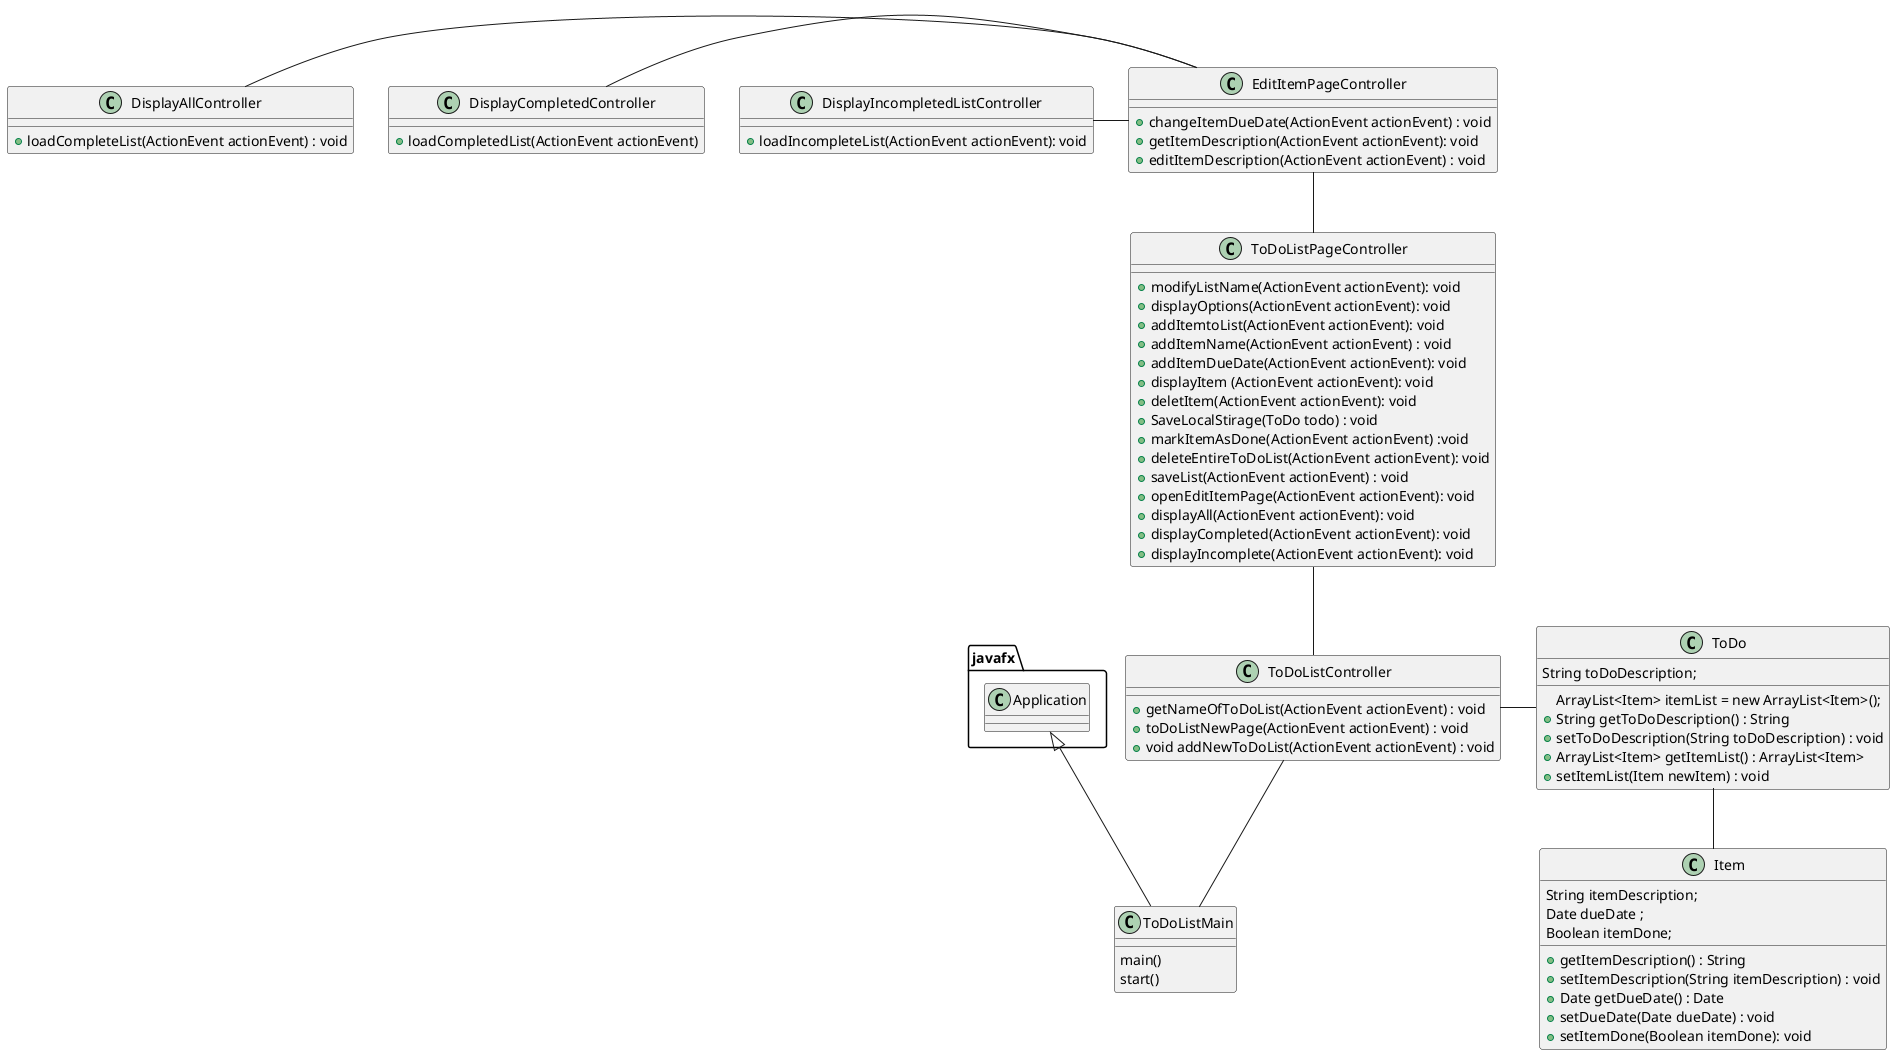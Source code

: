 @startuml
'https://plantuml.com/sequence-diagram

class ToDoListMain{
    main()
    start()
}

class EditItemPageController {

+changeItemDueDate(ActionEvent actionEvent) : void
+getItemDescription(ActionEvent actionEvent): void
+ editItemDescription(ActionEvent actionEvent) : void

}

class DisplayAllController {
+loadCompleteList(ActionEvent actionEvent) : void
}

class DisplayCompletedController {

+loadCompletedList(ActionEvent actionEvent)
}

class DisplayIncompletedListController {
+loadIncompleteList(ActionEvent actionEvent): void
}

class Item{
 String itemDescription;
 Date dueDate ;
 Boolean itemDone;

 + getItemDescription() : String
 + setItemDescription(String itemDescription) : void
 +Date getDueDate() : Date
 + setDueDate(Date dueDate) : void
 + setItemDone(Boolean itemDone): void

}

class ToDo {

    String toDoDescription;
    ArrayList<Item> itemList = new ArrayList<Item>();
    + String getToDoDescription() : String
    + setToDoDescription(String toDoDescription) : void
    + ArrayList<Item> getItemList() : ArrayList<Item>
    +  setItemList(Item newItem) : void

}

class ToDoListController {
+ getNameOfToDoList(ActionEvent actionEvent) : void
+ toDoListNewPage(ActionEvent actionEvent) : void
+  void addNewToDoList(ActionEvent actionEvent) : void
}

class ToDoListPageController {
+ modifyListName(ActionEvent actionEvent): void
+ displayOptions(ActionEvent actionEvent): void
+ addItemtoList(ActionEvent actionEvent): void
+ addItemName(ActionEvent actionEvent) : void
+ addItemDueDate(ActionEvent actionEvent): void
+ displayItem (ActionEvent actionEvent): void
+  deletItem(ActionEvent actionEvent): void
+ SaveLocalStirage(ToDo todo) : void
+ markItemAsDone(ActionEvent actionEvent) :void
+ deleteEntireToDoList(ActionEvent actionEvent): void
+ saveList(ActionEvent actionEvent) : void
+ openEditItemPage(ActionEvent actionEvent): void
+  displayAll(ActionEvent actionEvent): void
+ displayCompleted(ActionEvent actionEvent): void
+ displayIncomplete(ActionEvent actionEvent): void



}

javafx.Application <|-- ToDoListMain
ToDoListController -- ToDoListMain
ToDoListController - ToDo
ToDo -- Item
DisplayAllController - EditItemPageController
DisplayCompletedController - EditItemPageController
DisplayIncompletedListController - EditItemPageController
EditItemPageController -- ToDoListPageController
ToDoListPageController -- ToDoListController

@enduml